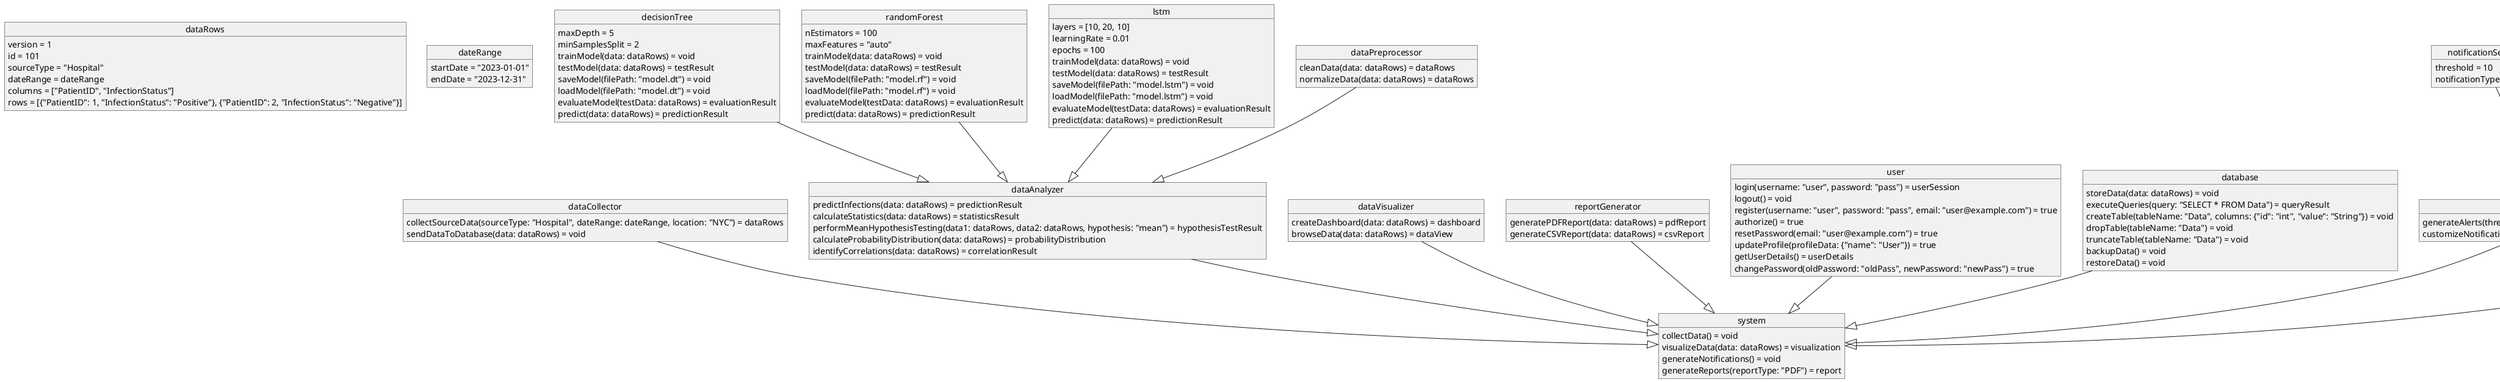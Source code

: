 @startuml
object dataRows {
    version = 1
    id = 101
    sourceType = "Hospital"
    dateRange = dateRange
    columns = ["PatientID", "InfectionStatus"]
    rows = [{"PatientID": 1, "InfectionStatus": "Positive"}, {"PatientID": 2, "InfectionStatus": "Negative"}]
}

object dateRange {
    startDate = "2023-01-01"
    endDate = "2023-12-31"
}

object system {
    collectData() = void
    visualizeData(data: dataRows) = visualization
    generateNotifications() = void
    generateReports(reportType: "PDF") = report
}

object dataCollector {
    collectSourceData(sourceType: "Hospital", dateRange: dateRange, location: "NYC") = dataRows
    sendDataToDatabase(data: dataRows) = void
}

object dataAnalyzer {
    predictInfections(data: dataRows) = predictionResult
    calculateStatistics(data: dataRows) = statisticsResult
    performMeanHypothesisTesting(data1: dataRows, data2: dataRows, hypothesis: "mean") = hypothesisTestResult
    calculateProbabilityDistribution(data: dataRows) = probabilityDistribution
    identifyCorrelations(data: dataRows) = correlationResult
}

object dataVisualizer {
    createDashboard(data: dataRows) = dashboard
    browseData(data: dataRows) = dataView
}

object reportGenerator {
    generatePDFReport(data: dataRows) = pdfReport
    generateCSVReport(data: dataRows) = csvReport
}

object user {
    login(username: "user", password: "pass") = userSession
    logout() = void
    register(username: "user", password: "pass", email: "user@example.com") = true
    authorize() = true
    resetPassword(email: "user@example.com") = true
    updateProfile(profileData: {"name": "User"}) = true
    getUserDetails() = userDetails
    changePassword(oldPassword: "oldPass", newPassword: "newPass") = true
}

object database {
    storeData(data: dataRows) = void
    executeQueries(query: "SELECT * FROM Data") = queryResult
    createTable(tableName: "Data", columns: {"id": "int", "value": "String"}) = void
    dropTable(tableName: "Data") = void
    truncateTable(tableName: "Data") = void
    backupData() = void
    restoreData() = void
}

object notificationManager {
    generateAlerts(threshold: 10) = void
    customizeNotificationSettings(settings: notificationSettings) = void
}

object notificationSettings {
    threshold = 10
    notificationType = "Email"
}

object flaskApp {
    run() = void
}

object controller {
    handleRequest(request: request) = response
}

object view {
    renderTemplate(templateName: "index.html", context: {"data": dataRows}) = response
}

object userInterface {
    showInterface() = void
    responsiveVersion() = void
}

object decisionTree {
    maxDepth = 5
    minSamplesSplit = 2
    trainModel(data: dataRows) = void
    testModel(data: dataRows) = testResult
    saveModel(filePath: "model.dt") = void
    loadModel(filePath: "model.dt") = void
    evaluateModel(testData: dataRows) = evaluationResult
    predict(data: dataRows) = predictionResult
}

object randomForest {
    nEstimators = 100
    maxFeatures = "auto"
    trainModel(data: dataRows) = void
    testModel(data: dataRows) = testResult
    saveModel(filePath: "model.rf") = void
    loadModel(filePath: "model.rf") = void
    evaluateModel(testData: dataRows) = evaluationResult
    predict(data: dataRows) = predictionResult
}

object lstm {
    layers = [10, 20, 10]
    learningRate = 0.01
    epochs = 100
    trainModel(data: dataRows) = void
    testModel(data: dataRows) = testResult
    saveModel(filePath: "model.lstm") = void
    loadModel(filePath: "model.lstm") = void
    evaluateModel(testData: dataRows) = evaluationResult
    predict(data: dataRows) = predictionResult
}

object dataPreprocessor {
    cleanData(data: dataRows) = dataRows
    normalizeData(data: dataRows) = dataRows
}

dataCollector --|> system
dataAnalyzer --|> system
dataVisualizer --|> system
reportGenerator --|> system
user --|> system
database --|> system
notificationManager --|> system
notificationSettings --|> notificationManager
flaskApp --|> system
controller --|> flaskApp
view --|> flaskApp
userInterface --|> flaskApp
decisionTree --|> dataAnalyzer
randomForest --|> dataAnalyzer
lstm --|> dataAnalyzer
dataPreprocessor --|> dataAnalyzer

@enduml
